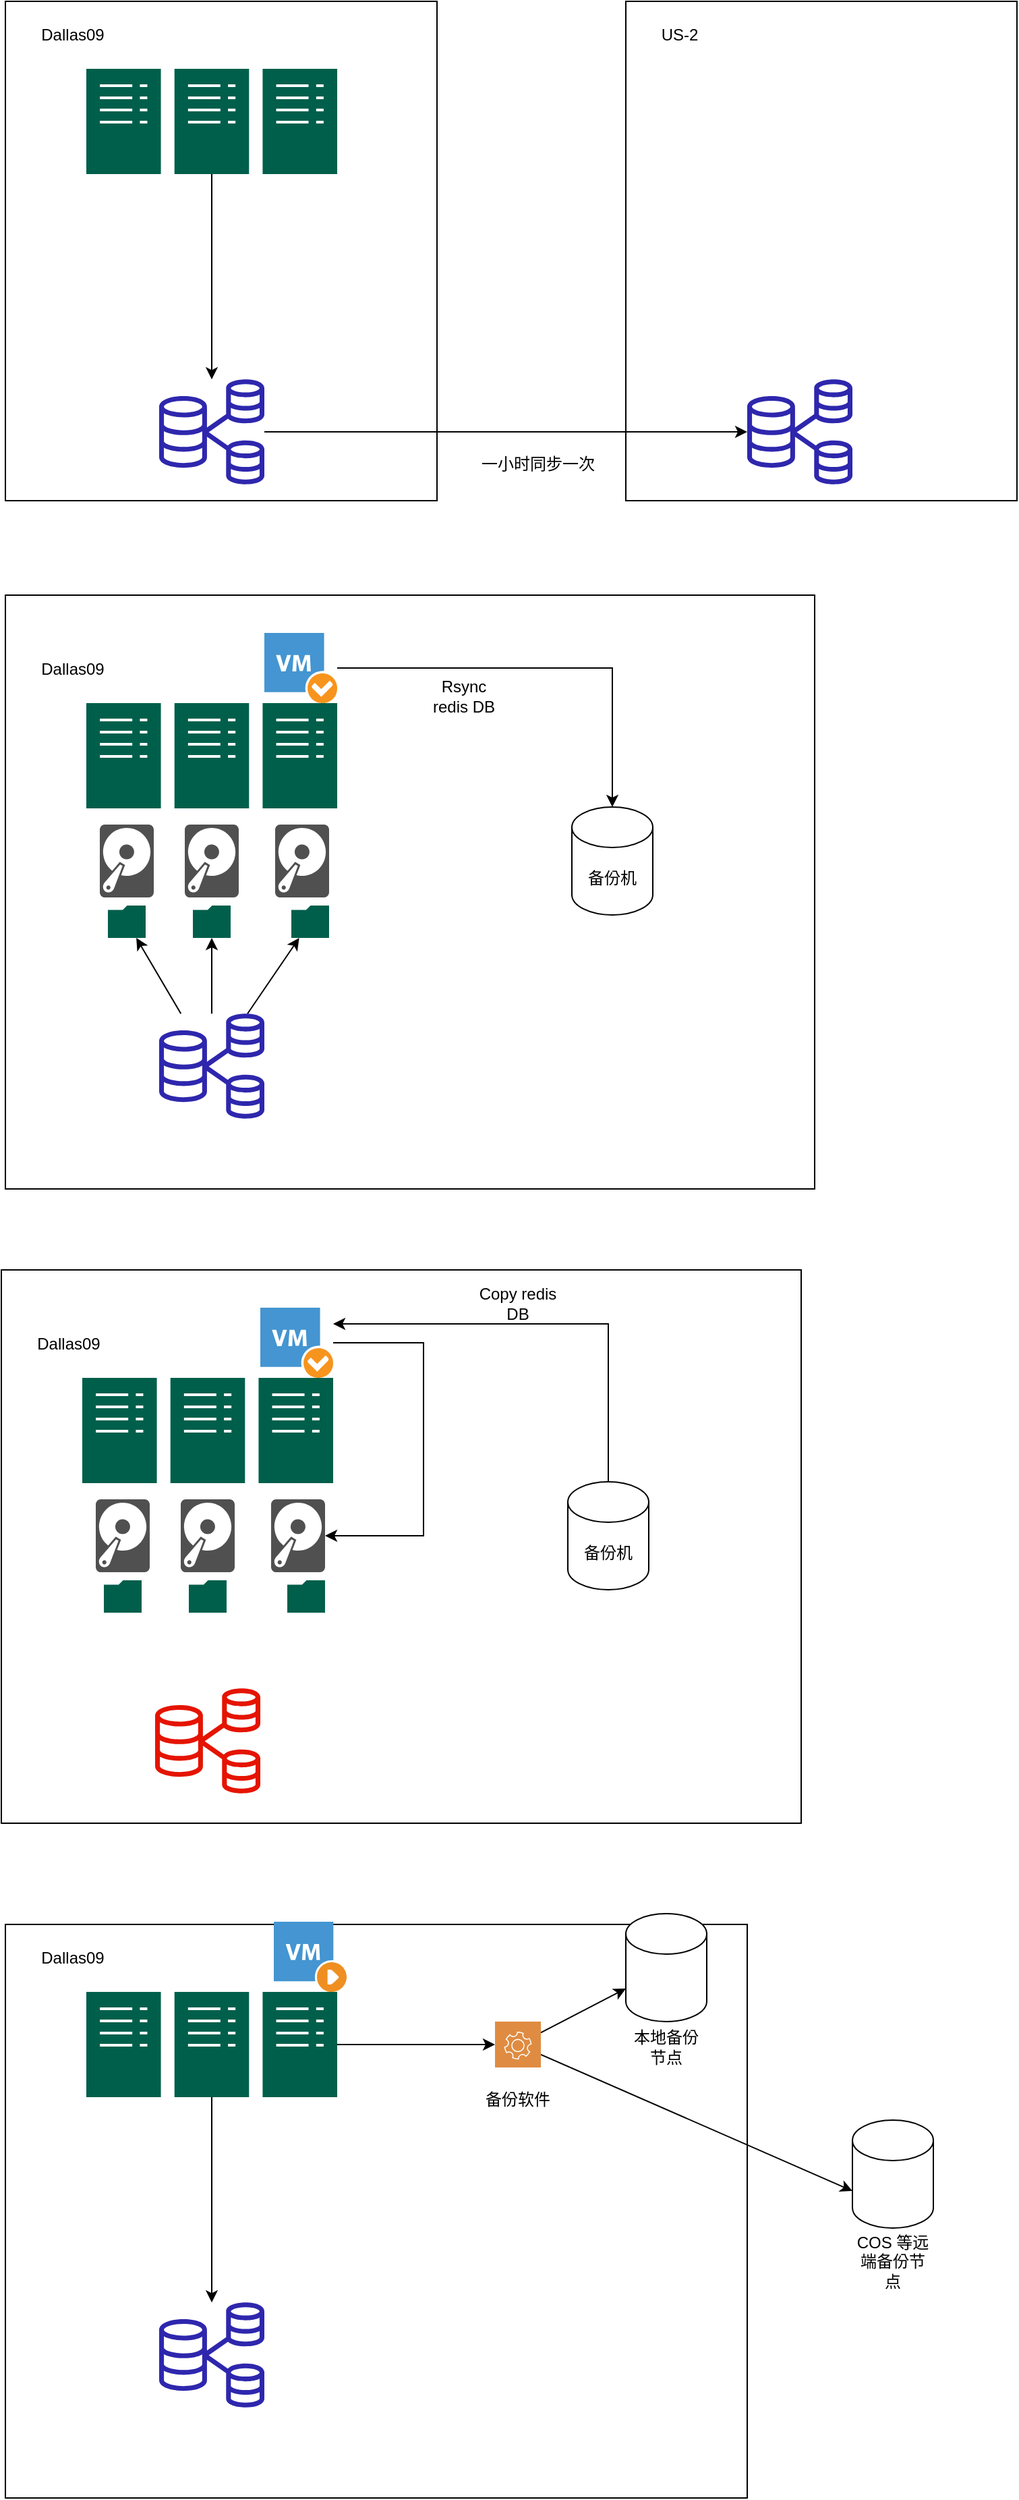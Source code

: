<mxfile version="21.0.2" type="github">
  <diagram name="Page-1" id="c_FprrVQM6tbdMqfgn4-">
    <mxGraphModel dx="1026" dy="586" grid="1" gridSize="10" guides="1" tooltips="1" connect="1" arrows="1" fold="1" page="1" pageScale="1" pageWidth="850" pageHeight="1100" math="0" shadow="0">
      <root>
        <mxCell id="0" />
        <mxCell id="1" parent="0" />
        <mxCell id="r1eSAYKM6OvgT91_HVrA-9" value="" style="rounded=0;whiteSpace=wrap;html=1;" vertex="1" parent="1">
          <mxGeometry x="500" y="40" width="290" height="370" as="geometry" />
        </mxCell>
        <mxCell id="r1eSAYKM6OvgT91_HVrA-7" value="" style="rounded=0;whiteSpace=wrap;html=1;" vertex="1" parent="1">
          <mxGeometry x="40" y="40" width="320" height="370" as="geometry" />
        </mxCell>
        <mxCell id="r1eSAYKM6OvgT91_HVrA-6" style="edgeStyle=orthogonalEdgeStyle;rounded=0;orthogonalLoop=1;jettySize=auto;html=1;" edge="1" parent="1" source="r1eSAYKM6OvgT91_HVrA-2" target="r1eSAYKM6OvgT91_HVrA-3">
          <mxGeometry relative="1" as="geometry" />
        </mxCell>
        <mxCell id="r1eSAYKM6OvgT91_HVrA-2" value="" style="sketch=0;pointerEvents=1;shadow=0;dashed=0;html=1;strokeColor=none;fillColor=#005F4B;labelPosition=center;verticalLabelPosition=bottom;verticalAlign=top;align=center;outlineConnect=0;shape=mxgraph.veeam2.server_cluster;" vertex="1" parent="1">
          <mxGeometry x="100" y="90" width="186" height="78" as="geometry" />
        </mxCell>
        <mxCell id="r1eSAYKM6OvgT91_HVrA-10" style="edgeStyle=orthogonalEdgeStyle;rounded=0;orthogonalLoop=1;jettySize=auto;html=1;" edge="1" parent="1" source="r1eSAYKM6OvgT91_HVrA-3" target="r1eSAYKM6OvgT91_HVrA-8">
          <mxGeometry relative="1" as="geometry" />
        </mxCell>
        <mxCell id="r1eSAYKM6OvgT91_HVrA-3" value="" style="sketch=0;outlineConnect=0;fontColor=#232F3E;gradientColor=none;fillColor=#2E27AD;strokeColor=none;dashed=0;verticalLabelPosition=bottom;verticalAlign=top;align=center;html=1;fontSize=12;fontStyle=0;aspect=fixed;pointerEvents=1;shape=mxgraph.aws4.rds_multi_az_db_cluster;" vertex="1" parent="1">
          <mxGeometry x="154" y="320" width="78" height="78" as="geometry" />
        </mxCell>
        <mxCell id="r1eSAYKM6OvgT91_HVrA-8" value="" style="sketch=0;outlineConnect=0;fontColor=#232F3E;gradientColor=none;fillColor=#2E27AD;strokeColor=none;dashed=0;verticalLabelPosition=bottom;verticalAlign=top;align=center;html=1;fontSize=12;fontStyle=0;aspect=fixed;pointerEvents=1;shape=mxgraph.aws4.rds_multi_az_db_cluster;" vertex="1" parent="1">
          <mxGeometry x="590" y="320" width="78" height="78" as="geometry" />
        </mxCell>
        <mxCell id="r1eSAYKM6OvgT91_HVrA-11" value="一小时同步一次" style="text;html=1;strokeColor=none;fillColor=none;align=center;verticalAlign=middle;whiteSpace=wrap;rounded=0;" vertex="1" parent="1">
          <mxGeometry x="350" y="368" width="170" height="30" as="geometry" />
        </mxCell>
        <mxCell id="r1eSAYKM6OvgT91_HVrA-12" value="Dallas09" style="text;html=1;strokeColor=none;fillColor=none;align=center;verticalAlign=middle;whiteSpace=wrap;rounded=0;" vertex="1" parent="1">
          <mxGeometry x="60" y="50" width="60" height="30" as="geometry" />
        </mxCell>
        <mxCell id="r1eSAYKM6OvgT91_HVrA-13" value="US-2" style="text;html=1;strokeColor=none;fillColor=none;align=center;verticalAlign=middle;whiteSpace=wrap;rounded=0;" vertex="1" parent="1">
          <mxGeometry x="510" y="50" width="60" height="30" as="geometry" />
        </mxCell>
        <mxCell id="r1eSAYKM6OvgT91_HVrA-14" value="" style="rounded=0;whiteSpace=wrap;html=1;" vertex="1" parent="1">
          <mxGeometry x="40" y="480" width="600" height="440" as="geometry" />
        </mxCell>
        <mxCell id="r1eSAYKM6OvgT91_HVrA-32" style="edgeStyle=orthogonalEdgeStyle;rounded=0;orthogonalLoop=1;jettySize=auto;html=1;" edge="1" parent="1" source="r1eSAYKM6OvgT91_HVrA-34" target="r1eSAYKM6OvgT91_HVrA-31">
          <mxGeometry relative="1" as="geometry" />
        </mxCell>
        <mxCell id="r1eSAYKM6OvgT91_HVrA-16" value="" style="sketch=0;pointerEvents=1;shadow=0;dashed=0;html=1;strokeColor=none;fillColor=#005F4B;labelPosition=center;verticalLabelPosition=bottom;verticalAlign=top;align=center;outlineConnect=0;shape=mxgraph.veeam2.server_cluster;" vertex="1" parent="1">
          <mxGeometry x="100" y="560" width="186" height="78" as="geometry" />
        </mxCell>
        <mxCell id="r1eSAYKM6OvgT91_HVrA-28" style="rounded=0;orthogonalLoop=1;jettySize=auto;html=1;" edge="1" parent="1" source="r1eSAYKM6OvgT91_HVrA-17" target="r1eSAYKM6OvgT91_HVrA-25">
          <mxGeometry relative="1" as="geometry" />
        </mxCell>
        <mxCell id="r1eSAYKM6OvgT91_HVrA-29" style="edgeStyle=orthogonalEdgeStyle;rounded=0;orthogonalLoop=1;jettySize=auto;html=1;" edge="1" parent="1" source="r1eSAYKM6OvgT91_HVrA-17" target="r1eSAYKM6OvgT91_HVrA-26">
          <mxGeometry relative="1" as="geometry" />
        </mxCell>
        <mxCell id="r1eSAYKM6OvgT91_HVrA-30" style="rounded=0;orthogonalLoop=1;jettySize=auto;html=1;" edge="1" parent="1" source="r1eSAYKM6OvgT91_HVrA-17" target="r1eSAYKM6OvgT91_HVrA-27">
          <mxGeometry relative="1" as="geometry" />
        </mxCell>
        <mxCell id="r1eSAYKM6OvgT91_HVrA-17" value="" style="sketch=0;outlineConnect=0;fontColor=#232F3E;gradientColor=none;fillColor=#2E27AD;strokeColor=none;dashed=0;verticalLabelPosition=bottom;verticalAlign=top;align=center;html=1;fontSize=12;fontStyle=0;aspect=fixed;pointerEvents=1;shape=mxgraph.aws4.rds_multi_az_db_cluster;" vertex="1" parent="1">
          <mxGeometry x="154" y="790" width="78" height="78" as="geometry" />
        </mxCell>
        <mxCell id="r1eSAYKM6OvgT91_HVrA-18" value="Dallas09" style="text;html=1;strokeColor=none;fillColor=none;align=center;verticalAlign=middle;whiteSpace=wrap;rounded=0;" vertex="1" parent="1">
          <mxGeometry x="60" y="520" width="60" height="30" as="geometry" />
        </mxCell>
        <mxCell id="r1eSAYKM6OvgT91_HVrA-20" value="" style="sketch=0;pointerEvents=1;shadow=0;dashed=0;html=1;strokeColor=none;fillColor=#505050;labelPosition=center;verticalLabelPosition=bottom;verticalAlign=top;outlineConnect=0;align=center;shape=mxgraph.office.devices.hard_disk;" vertex="1" parent="1">
          <mxGeometry x="110" y="650" width="40" height="54" as="geometry" />
        </mxCell>
        <mxCell id="r1eSAYKM6OvgT91_HVrA-21" value="" style="sketch=0;pointerEvents=1;shadow=0;dashed=0;html=1;strokeColor=none;fillColor=#505050;labelPosition=center;verticalLabelPosition=bottom;verticalAlign=top;outlineConnect=0;align=center;shape=mxgraph.office.devices.hard_disk;" vertex="1" parent="1">
          <mxGeometry x="173" y="650" width="40" height="54" as="geometry" />
        </mxCell>
        <mxCell id="r1eSAYKM6OvgT91_HVrA-24" value="" style="sketch=0;pointerEvents=1;shadow=0;dashed=0;html=1;strokeColor=none;fillColor=#505050;labelPosition=center;verticalLabelPosition=bottom;verticalAlign=top;outlineConnect=0;align=center;shape=mxgraph.office.devices.hard_disk;" vertex="1" parent="1">
          <mxGeometry x="240" y="650" width="40" height="54" as="geometry" />
        </mxCell>
        <mxCell id="r1eSAYKM6OvgT91_HVrA-25" value="" style="sketch=0;pointerEvents=1;shadow=0;dashed=0;html=1;strokeColor=none;fillColor=#005F4B;labelPosition=center;verticalLabelPosition=bottom;verticalAlign=top;align=center;outlineConnect=0;shape=mxgraph.veeam2.folder;" vertex="1" parent="1">
          <mxGeometry x="116" y="710" width="28.0" height="24" as="geometry" />
        </mxCell>
        <mxCell id="r1eSAYKM6OvgT91_HVrA-26" value="" style="sketch=0;pointerEvents=1;shadow=0;dashed=0;html=1;strokeColor=none;fillColor=#005F4B;labelPosition=center;verticalLabelPosition=bottom;verticalAlign=top;align=center;outlineConnect=0;shape=mxgraph.veeam2.folder;" vertex="1" parent="1">
          <mxGeometry x="179" y="710" width="28.0" height="24" as="geometry" />
        </mxCell>
        <mxCell id="r1eSAYKM6OvgT91_HVrA-27" value="" style="sketch=0;pointerEvents=1;shadow=0;dashed=0;html=1;strokeColor=none;fillColor=#005F4B;labelPosition=center;verticalLabelPosition=bottom;verticalAlign=top;align=center;outlineConnect=0;shape=mxgraph.veeam2.folder;" vertex="1" parent="1">
          <mxGeometry x="252" y="710" width="28.0" height="24" as="geometry" />
        </mxCell>
        <mxCell id="r1eSAYKM6OvgT91_HVrA-31" value="备份机" style="shape=cylinder3;whiteSpace=wrap;html=1;boundedLbl=1;backgroundOutline=1;size=15;" vertex="1" parent="1">
          <mxGeometry x="460" y="637" width="60" height="80" as="geometry" />
        </mxCell>
        <mxCell id="r1eSAYKM6OvgT91_HVrA-34" value="" style="shadow=0;dashed=0;html=1;strokeColor=none;fillColor=#4495D1;labelPosition=center;verticalLabelPosition=bottom;verticalAlign=top;align=center;outlineConnect=0;shape=mxgraph.veeam.vm_checked;" vertex="1" parent="1">
          <mxGeometry x="232" y="508" width="54" height="52" as="geometry" />
        </mxCell>
        <mxCell id="r1eSAYKM6OvgT91_HVrA-35" value="Rsync redis DB" style="text;html=1;strokeColor=none;fillColor=none;align=center;verticalAlign=middle;whiteSpace=wrap;rounded=0;" vertex="1" parent="1">
          <mxGeometry x="350" y="540" width="60" height="30" as="geometry" />
        </mxCell>
        <mxCell id="r1eSAYKM6OvgT91_HVrA-53" value="" style="rounded=0;whiteSpace=wrap;html=1;" vertex="1" parent="1">
          <mxGeometry x="37" y="980" width="593" height="410" as="geometry" />
        </mxCell>
        <mxCell id="r1eSAYKM6OvgT91_HVrA-54" style="edgeStyle=orthogonalEdgeStyle;rounded=0;orthogonalLoop=1;jettySize=auto;html=1;startArrow=classic;startFill=1;endArrow=none;endFill=0;" edge="1" parent="1" source="r1eSAYKM6OvgT91_HVrA-68" target="r1eSAYKM6OvgT91_HVrA-67">
          <mxGeometry relative="1" as="geometry">
            <Array as="points">
              <mxPoint x="487" y="1020" />
            </Array>
          </mxGeometry>
        </mxCell>
        <mxCell id="r1eSAYKM6OvgT91_HVrA-55" value="" style="sketch=0;pointerEvents=1;shadow=0;dashed=0;html=1;strokeColor=none;fillColor=#005F4B;labelPosition=center;verticalLabelPosition=bottom;verticalAlign=top;align=center;outlineConnect=0;shape=mxgraph.veeam2.server_cluster;" vertex="1" parent="1">
          <mxGeometry x="97" y="1060" width="186" height="78" as="geometry" />
        </mxCell>
        <mxCell id="r1eSAYKM6OvgT91_HVrA-59" value="" style="sketch=0;outlineConnect=0;fontColor=#232F3E;gradientColor=none;fillColor=#E51400;strokeColor=none;dashed=0;verticalLabelPosition=bottom;verticalAlign=top;align=center;html=1;fontSize=12;fontStyle=0;aspect=fixed;pointerEvents=1;shape=mxgraph.aws4.rds_multi_az_db_cluster;" vertex="1" parent="1">
          <mxGeometry x="151" y="1290" width="78" height="78" as="geometry" />
        </mxCell>
        <mxCell id="r1eSAYKM6OvgT91_HVrA-60" value="Dallas09" style="text;html=1;strokeColor=none;fillColor=none;align=center;verticalAlign=middle;whiteSpace=wrap;rounded=0;" vertex="1" parent="1">
          <mxGeometry x="57" y="1020" width="60" height="30" as="geometry" />
        </mxCell>
        <mxCell id="r1eSAYKM6OvgT91_HVrA-61" value="" style="sketch=0;pointerEvents=1;shadow=0;dashed=0;html=1;strokeColor=none;fillColor=#505050;labelPosition=center;verticalLabelPosition=bottom;verticalAlign=top;outlineConnect=0;align=center;shape=mxgraph.office.devices.hard_disk;" vertex="1" parent="1">
          <mxGeometry x="107" y="1150" width="40" height="54" as="geometry" />
        </mxCell>
        <mxCell id="r1eSAYKM6OvgT91_HVrA-62" value="" style="sketch=0;pointerEvents=1;shadow=0;dashed=0;html=1;strokeColor=none;fillColor=#505050;labelPosition=center;verticalLabelPosition=bottom;verticalAlign=top;outlineConnect=0;align=center;shape=mxgraph.office.devices.hard_disk;" vertex="1" parent="1">
          <mxGeometry x="170" y="1150" width="40" height="54" as="geometry" />
        </mxCell>
        <mxCell id="r1eSAYKM6OvgT91_HVrA-63" value="" style="sketch=0;pointerEvents=1;shadow=0;dashed=0;html=1;strokeColor=none;fillColor=#505050;labelPosition=center;verticalLabelPosition=bottom;verticalAlign=top;outlineConnect=0;align=center;shape=mxgraph.office.devices.hard_disk;" vertex="1" parent="1">
          <mxGeometry x="237" y="1150" width="40" height="54" as="geometry" />
        </mxCell>
        <mxCell id="r1eSAYKM6OvgT91_HVrA-64" value="" style="sketch=0;pointerEvents=1;shadow=0;dashed=0;html=1;strokeColor=none;fillColor=#005F4B;labelPosition=center;verticalLabelPosition=bottom;verticalAlign=top;align=center;outlineConnect=0;shape=mxgraph.veeam2.folder;" vertex="1" parent="1">
          <mxGeometry x="113" y="1210" width="28.0" height="24" as="geometry" />
        </mxCell>
        <mxCell id="r1eSAYKM6OvgT91_HVrA-65" value="" style="sketch=0;pointerEvents=1;shadow=0;dashed=0;html=1;strokeColor=none;fillColor=#005F4B;labelPosition=center;verticalLabelPosition=bottom;verticalAlign=top;align=center;outlineConnect=0;shape=mxgraph.veeam2.folder;" vertex="1" parent="1">
          <mxGeometry x="176" y="1210" width="28.0" height="24" as="geometry" />
        </mxCell>
        <mxCell id="r1eSAYKM6OvgT91_HVrA-66" value="" style="sketch=0;pointerEvents=1;shadow=0;dashed=0;html=1;strokeColor=none;fillColor=#005F4B;labelPosition=center;verticalLabelPosition=bottom;verticalAlign=top;align=center;outlineConnect=0;shape=mxgraph.veeam2.folder;" vertex="1" parent="1">
          <mxGeometry x="249" y="1210" width="28.0" height="24" as="geometry" />
        </mxCell>
        <mxCell id="r1eSAYKM6OvgT91_HVrA-67" value="备份机" style="shape=cylinder3;whiteSpace=wrap;html=1;boundedLbl=1;backgroundOutline=1;size=15;" vertex="1" parent="1">
          <mxGeometry x="457" y="1137" width="60" height="80" as="geometry" />
        </mxCell>
        <mxCell id="r1eSAYKM6OvgT91_HVrA-71" style="edgeStyle=orthogonalEdgeStyle;rounded=0;orthogonalLoop=1;jettySize=auto;html=1;" edge="1" parent="1" source="r1eSAYKM6OvgT91_HVrA-68" target="r1eSAYKM6OvgT91_HVrA-63">
          <mxGeometry relative="1" as="geometry">
            <Array as="points">
              <mxPoint x="350" y="1034" />
              <mxPoint x="350" y="1177" />
            </Array>
          </mxGeometry>
        </mxCell>
        <mxCell id="r1eSAYKM6OvgT91_HVrA-68" value="" style="shadow=0;dashed=0;html=1;strokeColor=none;fillColor=#4495D1;labelPosition=center;verticalLabelPosition=bottom;verticalAlign=top;align=center;outlineConnect=0;shape=mxgraph.veeam.vm_checked;" vertex="1" parent="1">
          <mxGeometry x="229" y="1008" width="54" height="52" as="geometry" />
        </mxCell>
        <mxCell id="r1eSAYKM6OvgT91_HVrA-69" value="Copy redis DB" style="text;html=1;strokeColor=none;fillColor=none;align=center;verticalAlign=middle;whiteSpace=wrap;rounded=0;" vertex="1" parent="1">
          <mxGeometry x="390" y="990" width="60" height="30" as="geometry" />
        </mxCell>
        <mxCell id="r1eSAYKM6OvgT91_HVrA-72" value="" style="rounded=0;whiteSpace=wrap;html=1;" vertex="1" parent="1">
          <mxGeometry x="40" y="1465" width="550" height="425" as="geometry" />
        </mxCell>
        <mxCell id="r1eSAYKM6OvgT91_HVrA-73" style="edgeStyle=orthogonalEdgeStyle;rounded=0;orthogonalLoop=1;jettySize=auto;html=1;" edge="1" parent="1" source="r1eSAYKM6OvgT91_HVrA-74" target="r1eSAYKM6OvgT91_HVrA-75">
          <mxGeometry relative="1" as="geometry" />
        </mxCell>
        <mxCell id="r1eSAYKM6OvgT91_HVrA-80" style="edgeStyle=orthogonalEdgeStyle;rounded=0;orthogonalLoop=1;jettySize=auto;html=1;" edge="1" parent="1" source="r1eSAYKM6OvgT91_HVrA-74" target="r1eSAYKM6OvgT91_HVrA-78">
          <mxGeometry relative="1" as="geometry" />
        </mxCell>
        <mxCell id="r1eSAYKM6OvgT91_HVrA-74" value="" style="sketch=0;pointerEvents=1;shadow=0;dashed=0;html=1;strokeColor=none;fillColor=#005F4B;labelPosition=center;verticalLabelPosition=bottom;verticalAlign=top;align=center;outlineConnect=0;shape=mxgraph.veeam2.server_cluster;" vertex="1" parent="1">
          <mxGeometry x="100" y="1515" width="186" height="78" as="geometry" />
        </mxCell>
        <mxCell id="r1eSAYKM6OvgT91_HVrA-75" value="" style="sketch=0;outlineConnect=0;fontColor=#232F3E;gradientColor=none;fillColor=#2E27AD;strokeColor=none;dashed=0;verticalLabelPosition=bottom;verticalAlign=top;align=center;html=1;fontSize=12;fontStyle=0;aspect=fixed;pointerEvents=1;shape=mxgraph.aws4.rds_multi_az_db_cluster;" vertex="1" parent="1">
          <mxGeometry x="154" y="1745" width="78" height="78" as="geometry" />
        </mxCell>
        <mxCell id="r1eSAYKM6OvgT91_HVrA-76" value="Dallas09" style="text;html=1;strokeColor=none;fillColor=none;align=center;verticalAlign=middle;whiteSpace=wrap;rounded=0;" vertex="1" parent="1">
          <mxGeometry x="60" y="1475" width="60" height="30" as="geometry" />
        </mxCell>
        <mxCell id="r1eSAYKM6OvgT91_HVrA-77" value="" style="shadow=0;dashed=0;html=1;strokeColor=none;fillColor=#4495D1;labelPosition=center;verticalLabelPosition=bottom;verticalAlign=top;align=center;outlineConnect=0;shape=mxgraph.veeam.2d.vm_running;" vertex="1" parent="1">
          <mxGeometry x="239" y="1463" width="54" height="52" as="geometry" />
        </mxCell>
        <mxCell id="r1eSAYKM6OvgT91_HVrA-83" style="rounded=0;orthogonalLoop=1;jettySize=auto;html=1;" edge="1" parent="1" source="r1eSAYKM6OvgT91_HVrA-78" target="r1eSAYKM6OvgT91_HVrA-81">
          <mxGeometry relative="1" as="geometry" />
        </mxCell>
        <mxCell id="r1eSAYKM6OvgT91_HVrA-86" style="rounded=0;orthogonalLoop=1;jettySize=auto;html=1;entryX=0;entryY=0;entryDx=0;entryDy=52.5;entryPerimeter=0;" edge="1" parent="1" source="r1eSAYKM6OvgT91_HVrA-78" target="r1eSAYKM6OvgT91_HVrA-84">
          <mxGeometry relative="1" as="geometry" />
        </mxCell>
        <mxCell id="r1eSAYKM6OvgT91_HVrA-78" value="" style="sketch=0;pointerEvents=1;shadow=0;dashed=0;html=1;strokeColor=none;fillColor=#DF8C42;labelPosition=center;verticalLabelPosition=bottom;verticalAlign=top;align=center;outlineConnect=0;shape=mxgraph.veeam2.application;" vertex="1" parent="1">
          <mxGeometry x="403" y="1537" width="34" height="34" as="geometry" />
        </mxCell>
        <mxCell id="r1eSAYKM6OvgT91_HVrA-79" value="备份软件" style="text;html=1;strokeColor=none;fillColor=none;align=center;verticalAlign=middle;whiteSpace=wrap;rounded=0;" vertex="1" parent="1">
          <mxGeometry x="390" y="1580" width="60" height="30" as="geometry" />
        </mxCell>
        <mxCell id="r1eSAYKM6OvgT91_HVrA-81" value="" style="shape=cylinder3;whiteSpace=wrap;html=1;boundedLbl=1;backgroundOutline=1;size=15;" vertex="1" parent="1">
          <mxGeometry x="500" y="1457" width="60" height="80" as="geometry" />
        </mxCell>
        <mxCell id="r1eSAYKM6OvgT91_HVrA-82" value="本地备份节点" style="text;html=1;strokeColor=none;fillColor=none;align=center;verticalAlign=middle;whiteSpace=wrap;rounded=0;" vertex="1" parent="1">
          <mxGeometry x="500" y="1541" width="60" height="30" as="geometry" />
        </mxCell>
        <mxCell id="r1eSAYKM6OvgT91_HVrA-84" value="" style="shape=cylinder3;whiteSpace=wrap;html=1;boundedLbl=1;backgroundOutline=1;size=15;" vertex="1" parent="1">
          <mxGeometry x="668" y="1610" width="60" height="80" as="geometry" />
        </mxCell>
        <mxCell id="r1eSAYKM6OvgT91_HVrA-85" value="COS 等远端备份节点" style="text;html=1;strokeColor=none;fillColor=none;align=center;verticalAlign=middle;whiteSpace=wrap;rounded=0;" vertex="1" parent="1">
          <mxGeometry x="668" y="1700" width="60" height="30" as="geometry" />
        </mxCell>
      </root>
    </mxGraphModel>
  </diagram>
</mxfile>
